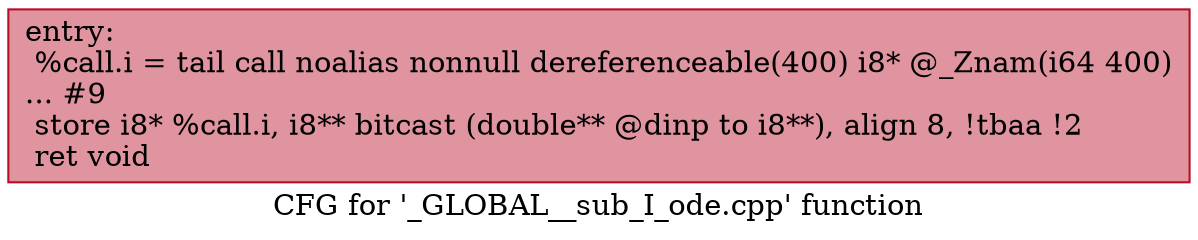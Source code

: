 digraph "CFG for '_GLOBAL__sub_I_ode.cpp' function" {
	label="CFG for '_GLOBAL__sub_I_ode.cpp' function";

	Node0x95a30d0 [shape=record,color="#b70d28ff", style=filled, fillcolor="#b70d2870",label="{entry:\l  %call.i = tail call noalias nonnull dereferenceable(400) i8* @_Znam(i64 400)\l... #9\l  store i8* %call.i, i8** bitcast (double** @dinp to i8**), align 8, !tbaa !2\l  ret void\l}"];
}
